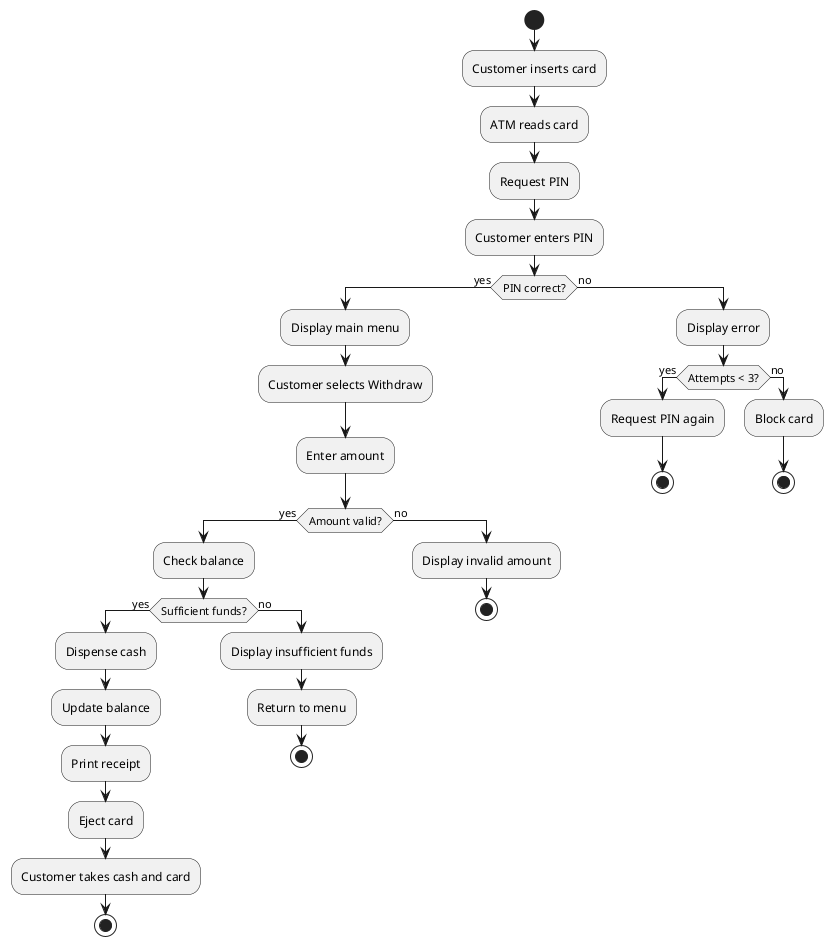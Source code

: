 @startuml ATM - Withdraw Cash

start

:Customer inserts card;
:ATM reads card;
:Request PIN;
:Customer enters PIN;

if (PIN correct?) then (yes)
    :Display main menu;
    :Customer selects Withdraw;
    :Enter amount;

    if (Amount valid?) then (yes)
        :Check balance;

        if (Sufficient funds?) then (yes)
            :Dispense cash;
            :Update balance;
            :Print receipt;
            :Eject card;
            :Customer takes cash and card;
            stop
        else (no)
            :Display insufficient funds;
            :Return to menu;
            stop
        endif
    else (no)
        :Display invalid amount;
        stop
    endif
else (no)
    :Display error;
    if (Attempts < 3?) then (yes)
        :Request PIN again;
        stop
    else (no)
        :Block card;
        stop
    endif
endif

@enduml
